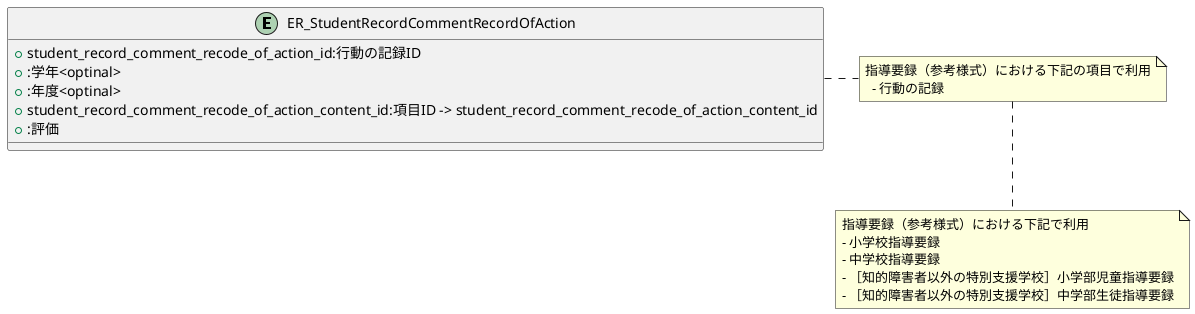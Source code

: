 @startuml

entity "ER_StudentRecordCommentRecordOfAction"{
    + student_record_comment_recode_of_action_id:行動の記録ID
    + :学年<optinal>
    + :年度<optinal>
    + student_record_comment_recode_of_action_content_id:項目ID -> student_record_comment_recode_of_action_content_id
    + :評価
}
note right
指導要録（参考様式）における下記の項目で利用
  - 行動の記録
end note

note bottom
指導要録（参考様式）における下記で利用
- 小学校指導要録
- 中学校指導要録
- ［知的障害者以外の特別支援学校］小学部児童指導要録
- ［知的障害者以外の特別支援学校］中学部生徒指導要録
end note

@enduml